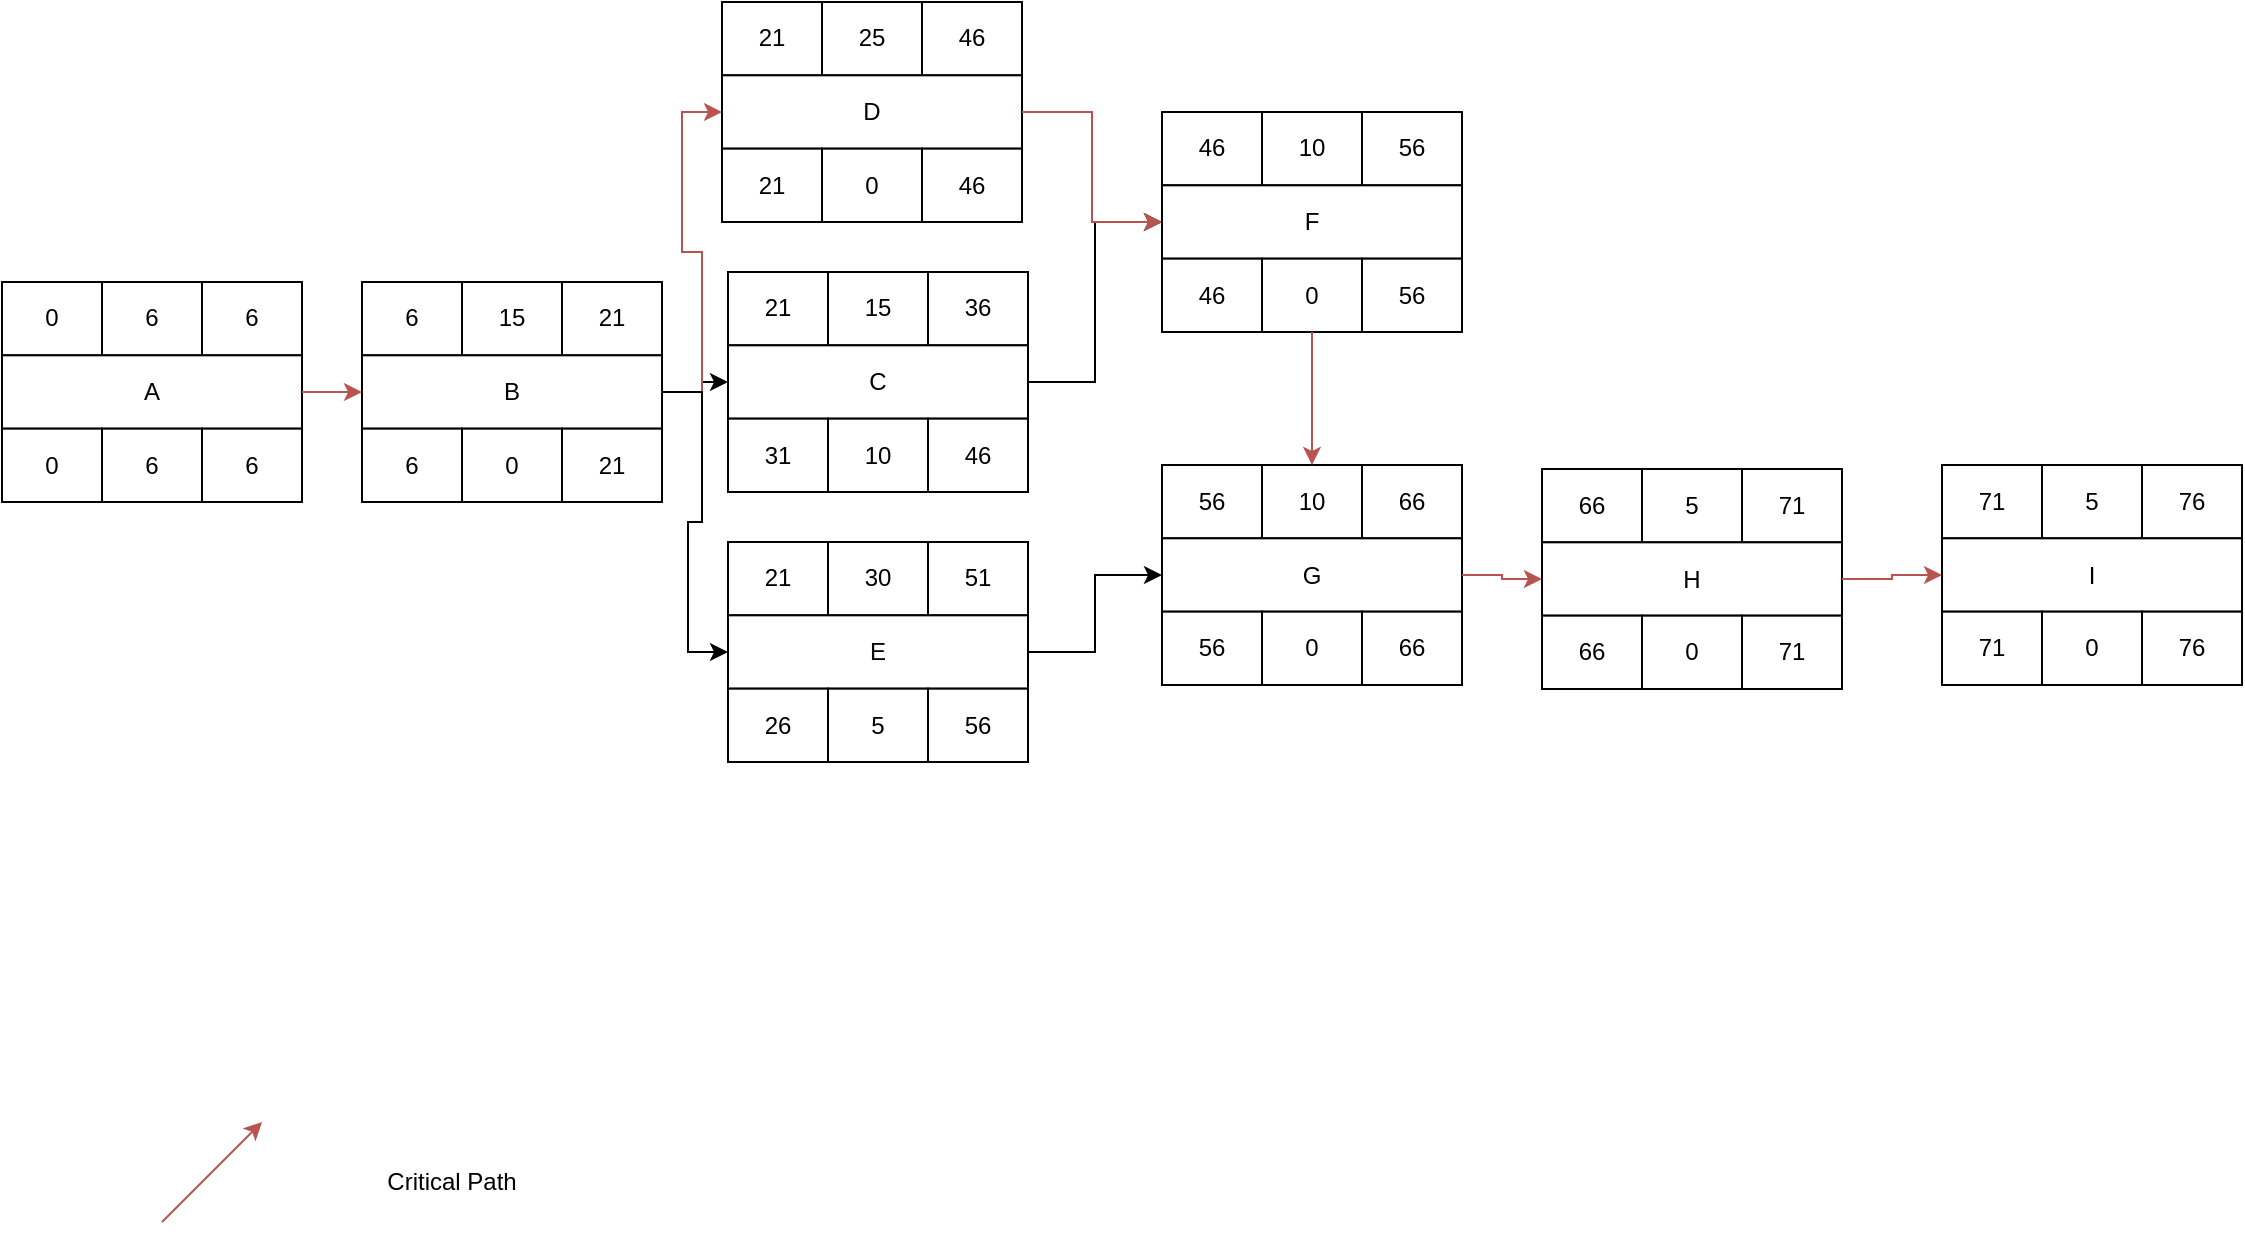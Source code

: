 <mxfile version="11.2.5" type="device" pages="1"><diagram id="1nxNf0fPPdbuqv-83VFs" name="Q4b"><mxGraphModel dx="1240" dy="1668" grid="1" gridSize="10" guides="1" tooltips="1" connect="1" arrows="1" fold="1" page="1" pageScale="1" pageWidth="1169" pageHeight="827" math="0" shadow="0"><root><mxCell id="0"/><mxCell id="1" parent="0"/><mxCell id="OPZce7YEyk549JB9o7dn-1" value="" style="group" vertex="1" connectable="0" parent="1"><mxGeometry x="20" y="230" width="150" height="110" as="geometry"/></mxCell><mxCell id="OPZce7YEyk549JB9o7dn-2" value="0" style="rounded=0;whiteSpace=wrap;html=1;" vertex="1" parent="OPZce7YEyk549JB9o7dn-1"><mxGeometry width="50" height="36.667" as="geometry"/></mxCell><mxCell id="OPZce7YEyk549JB9o7dn-3" value="6" style="rounded=0;whiteSpace=wrap;html=1;" vertex="1" parent="OPZce7YEyk549JB9o7dn-1"><mxGeometry x="50" width="50" height="36.667" as="geometry"/></mxCell><mxCell id="OPZce7YEyk549JB9o7dn-4" value="6" style="rounded=0;whiteSpace=wrap;html=1;" vertex="1" parent="OPZce7YEyk549JB9o7dn-1"><mxGeometry x="100" width="50" height="36.667" as="geometry"/></mxCell><mxCell id="OPZce7YEyk549JB9o7dn-5" value="A" style="rounded=0;whiteSpace=wrap;html=1;" vertex="1" parent="OPZce7YEyk549JB9o7dn-1"><mxGeometry y="36.667" width="150" height="36.667" as="geometry"/></mxCell><mxCell id="OPZce7YEyk549JB9o7dn-6" value="0" style="rounded=0;whiteSpace=wrap;html=1;" vertex="1" parent="OPZce7YEyk549JB9o7dn-1"><mxGeometry y="73.333" width="50" height="36.667" as="geometry"/></mxCell><mxCell id="OPZce7YEyk549JB9o7dn-7" value="6" style="rounded=0;whiteSpace=wrap;html=1;" vertex="1" parent="OPZce7YEyk549JB9o7dn-1"><mxGeometry x="50" y="73.333" width="50" height="36.667" as="geometry"/></mxCell><mxCell id="OPZce7YEyk549JB9o7dn-8" value="6" style="rounded=0;whiteSpace=wrap;html=1;" vertex="1" parent="OPZce7YEyk549JB9o7dn-1"><mxGeometry x="100" y="73.333" width="50" height="36.667" as="geometry"/></mxCell><mxCell id="OPZce7YEyk549JB9o7dn-9" value="" style="group" vertex="1" connectable="0" parent="1"><mxGeometry x="200" y="230" width="150" height="110" as="geometry"/></mxCell><mxCell id="OPZce7YEyk549JB9o7dn-10" value="6" style="rounded=0;whiteSpace=wrap;html=1;" vertex="1" parent="OPZce7YEyk549JB9o7dn-9"><mxGeometry width="50" height="36.667" as="geometry"/></mxCell><mxCell id="OPZce7YEyk549JB9o7dn-11" value="15" style="rounded=0;whiteSpace=wrap;html=1;" vertex="1" parent="OPZce7YEyk549JB9o7dn-9"><mxGeometry x="50" width="50" height="36.667" as="geometry"/></mxCell><mxCell id="OPZce7YEyk549JB9o7dn-12" value="21" style="rounded=0;whiteSpace=wrap;html=1;" vertex="1" parent="OPZce7YEyk549JB9o7dn-9"><mxGeometry x="100" width="50" height="36.667" as="geometry"/></mxCell><mxCell id="OPZce7YEyk549JB9o7dn-13" value="B" style="rounded=0;whiteSpace=wrap;html=1;" vertex="1" parent="OPZce7YEyk549JB9o7dn-9"><mxGeometry y="36.667" width="150" height="36.667" as="geometry"/></mxCell><mxCell id="OPZce7YEyk549JB9o7dn-14" value="6" style="rounded=0;whiteSpace=wrap;html=1;" vertex="1" parent="OPZce7YEyk549JB9o7dn-9"><mxGeometry y="73.333" width="50" height="36.667" as="geometry"/></mxCell><mxCell id="OPZce7YEyk549JB9o7dn-15" value="0" style="rounded=0;whiteSpace=wrap;html=1;" vertex="1" parent="OPZce7YEyk549JB9o7dn-9"><mxGeometry x="50" y="73.333" width="50" height="36.667" as="geometry"/></mxCell><mxCell id="OPZce7YEyk549JB9o7dn-16" value="21" style="rounded=0;whiteSpace=wrap;html=1;" vertex="1" parent="OPZce7YEyk549JB9o7dn-9"><mxGeometry x="100" y="73.333" width="50" height="36.667" as="geometry"/></mxCell><mxCell id="OPZce7YEyk549JB9o7dn-17" value="15" style="group" vertex="1" connectable="0" parent="1"><mxGeometry x="383" y="225" width="150" height="110" as="geometry"/></mxCell><mxCell id="OPZce7YEyk549JB9o7dn-18" value="21" style="rounded=0;whiteSpace=wrap;html=1;" vertex="1" parent="OPZce7YEyk549JB9o7dn-17"><mxGeometry width="50" height="36.667" as="geometry"/></mxCell><mxCell id="OPZce7YEyk549JB9o7dn-19" value="15" style="rounded=0;whiteSpace=wrap;html=1;" vertex="1" parent="OPZce7YEyk549JB9o7dn-17"><mxGeometry x="50" width="50" height="36.667" as="geometry"/></mxCell><mxCell id="OPZce7YEyk549JB9o7dn-20" value="36" style="rounded=0;whiteSpace=wrap;html=1;" vertex="1" parent="OPZce7YEyk549JB9o7dn-17"><mxGeometry x="100" width="50" height="36.667" as="geometry"/></mxCell><mxCell id="OPZce7YEyk549JB9o7dn-21" value="C" style="rounded=0;whiteSpace=wrap;html=1;" vertex="1" parent="OPZce7YEyk549JB9o7dn-17"><mxGeometry y="36.667" width="150" height="36.667" as="geometry"/></mxCell><mxCell id="OPZce7YEyk549JB9o7dn-22" value="31" style="rounded=0;whiteSpace=wrap;html=1;" vertex="1" parent="OPZce7YEyk549JB9o7dn-17"><mxGeometry y="73.333" width="50" height="36.667" as="geometry"/></mxCell><mxCell id="OPZce7YEyk549JB9o7dn-23" value="10" style="rounded=0;whiteSpace=wrap;html=1;" vertex="1" parent="OPZce7YEyk549JB9o7dn-17"><mxGeometry x="50" y="73.333" width="50" height="36.667" as="geometry"/></mxCell><mxCell id="OPZce7YEyk549JB9o7dn-24" value="46" style="rounded=0;whiteSpace=wrap;html=1;" vertex="1" parent="OPZce7YEyk549JB9o7dn-17"><mxGeometry x="100" y="73.333" width="50" height="36.667" as="geometry"/></mxCell><mxCell id="OPZce7YEyk549JB9o7dn-25" value="" style="group" vertex="1" connectable="0" parent="1"><mxGeometry x="380" y="90" width="150" height="110" as="geometry"/></mxCell><mxCell id="OPZce7YEyk549JB9o7dn-26" value="21" style="rounded=0;whiteSpace=wrap;html=1;" vertex="1" parent="OPZce7YEyk549JB9o7dn-25"><mxGeometry width="50" height="36.667" as="geometry"/></mxCell><mxCell id="OPZce7YEyk549JB9o7dn-27" value="25" style="rounded=0;whiteSpace=wrap;html=1;" vertex="1" parent="OPZce7YEyk549JB9o7dn-25"><mxGeometry x="50" width="50" height="36.667" as="geometry"/></mxCell><mxCell id="OPZce7YEyk549JB9o7dn-28" value="46" style="rounded=0;whiteSpace=wrap;html=1;" vertex="1" parent="OPZce7YEyk549JB9o7dn-25"><mxGeometry x="100" width="50" height="36.667" as="geometry"/></mxCell><mxCell id="OPZce7YEyk549JB9o7dn-29" value="D" style="rounded=0;whiteSpace=wrap;html=1;" vertex="1" parent="OPZce7YEyk549JB9o7dn-25"><mxGeometry y="36.667" width="150" height="36.667" as="geometry"/></mxCell><mxCell id="OPZce7YEyk549JB9o7dn-30" value="21" style="rounded=0;whiteSpace=wrap;html=1;" vertex="1" parent="OPZce7YEyk549JB9o7dn-25"><mxGeometry y="73.333" width="50" height="36.667" as="geometry"/></mxCell><mxCell id="OPZce7YEyk549JB9o7dn-31" value="0" style="rounded=0;whiteSpace=wrap;html=1;" vertex="1" parent="OPZce7YEyk549JB9o7dn-25"><mxGeometry x="50" y="73.333" width="50" height="36.667" as="geometry"/></mxCell><mxCell id="OPZce7YEyk549JB9o7dn-32" value="46" style="rounded=0;whiteSpace=wrap;html=1;" vertex="1" parent="OPZce7YEyk549JB9o7dn-25"><mxGeometry x="100" y="73.333" width="50" height="36.667" as="geometry"/></mxCell><mxCell id="OPZce7YEyk549JB9o7dn-33" value="" style="group" vertex="1" connectable="0" parent="1"><mxGeometry x="383" y="360" width="150" height="110" as="geometry"/></mxCell><mxCell id="OPZce7YEyk549JB9o7dn-34" value="21" style="rounded=0;whiteSpace=wrap;html=1;" vertex="1" parent="OPZce7YEyk549JB9o7dn-33"><mxGeometry width="50" height="36.667" as="geometry"/></mxCell><mxCell id="OPZce7YEyk549JB9o7dn-35" value="30" style="rounded=0;whiteSpace=wrap;html=1;" vertex="1" parent="OPZce7YEyk549JB9o7dn-33"><mxGeometry x="50" width="50" height="36.667" as="geometry"/></mxCell><mxCell id="OPZce7YEyk549JB9o7dn-36" value="51" style="rounded=0;whiteSpace=wrap;html=1;" vertex="1" parent="OPZce7YEyk549JB9o7dn-33"><mxGeometry x="100" width="50" height="36.667" as="geometry"/></mxCell><mxCell id="OPZce7YEyk549JB9o7dn-37" value="E" style="rounded=0;whiteSpace=wrap;html=1;" vertex="1" parent="OPZce7YEyk549JB9o7dn-33"><mxGeometry y="36.667" width="150" height="36.667" as="geometry"/></mxCell><mxCell id="OPZce7YEyk549JB9o7dn-38" value="26" style="rounded=0;whiteSpace=wrap;html=1;" vertex="1" parent="OPZce7YEyk549JB9o7dn-33"><mxGeometry y="73.333" width="50" height="36.667" as="geometry"/></mxCell><mxCell id="OPZce7YEyk549JB9o7dn-39" value="5" style="rounded=0;whiteSpace=wrap;html=1;" vertex="1" parent="OPZce7YEyk549JB9o7dn-33"><mxGeometry x="50" y="73.333" width="50" height="36.667" as="geometry"/></mxCell><mxCell id="OPZce7YEyk549JB9o7dn-40" value="56" style="rounded=0;whiteSpace=wrap;html=1;" vertex="1" parent="OPZce7YEyk549JB9o7dn-33"><mxGeometry x="100" y="73.333" width="50" height="36.667" as="geometry"/></mxCell><mxCell id="OPZce7YEyk549JB9o7dn-41" value="10" style="group" vertex="1" connectable="0" parent="1"><mxGeometry x="600" y="145" width="150" height="110" as="geometry"/></mxCell><mxCell id="OPZce7YEyk549JB9o7dn-42" value="46" style="rounded=0;whiteSpace=wrap;html=1;" vertex="1" parent="OPZce7YEyk549JB9o7dn-41"><mxGeometry width="50" height="36.667" as="geometry"/></mxCell><mxCell id="OPZce7YEyk549JB9o7dn-43" value="10" style="rounded=0;whiteSpace=wrap;html=1;" vertex="1" parent="OPZce7YEyk549JB9o7dn-41"><mxGeometry x="50" width="50" height="36.667" as="geometry"/></mxCell><mxCell id="OPZce7YEyk549JB9o7dn-44" value="56" style="rounded=0;whiteSpace=wrap;html=1;" vertex="1" parent="OPZce7YEyk549JB9o7dn-41"><mxGeometry x="100" width="50" height="36.667" as="geometry"/></mxCell><mxCell id="OPZce7YEyk549JB9o7dn-45" value="F" style="rounded=0;whiteSpace=wrap;html=1;" vertex="1" parent="OPZce7YEyk549JB9o7dn-41"><mxGeometry y="36.667" width="150" height="36.667" as="geometry"/></mxCell><mxCell id="OPZce7YEyk549JB9o7dn-46" value="46" style="rounded=0;whiteSpace=wrap;html=1;" vertex="1" parent="OPZce7YEyk549JB9o7dn-41"><mxGeometry y="73.333" width="50" height="36.667" as="geometry"/></mxCell><mxCell id="OPZce7YEyk549JB9o7dn-47" value="0" style="rounded=0;whiteSpace=wrap;html=1;" vertex="1" parent="OPZce7YEyk549JB9o7dn-41"><mxGeometry x="50" y="73.333" width="50" height="36.667" as="geometry"/></mxCell><mxCell id="OPZce7YEyk549JB9o7dn-48" value="56" style="rounded=0;whiteSpace=wrap;html=1;" vertex="1" parent="OPZce7YEyk549JB9o7dn-41"><mxGeometry x="100" y="73.333" width="50" height="36.667" as="geometry"/></mxCell><mxCell id="OPZce7YEyk549JB9o7dn-50" value="" style="group" vertex="1" connectable="0" parent="1"><mxGeometry x="600" y="321.5" width="150" height="110" as="geometry"/></mxCell><mxCell id="OPZce7YEyk549JB9o7dn-51" value="56" style="rounded=0;whiteSpace=wrap;html=1;" vertex="1" parent="OPZce7YEyk549JB9o7dn-50"><mxGeometry width="50" height="36.667" as="geometry"/></mxCell><mxCell id="OPZce7YEyk549JB9o7dn-52" value="10" style="rounded=0;whiteSpace=wrap;html=1;" vertex="1" parent="OPZce7YEyk549JB9o7dn-50"><mxGeometry x="50" width="50" height="36.667" as="geometry"/></mxCell><mxCell id="OPZce7YEyk549JB9o7dn-53" value="66" style="rounded=0;whiteSpace=wrap;html=1;" vertex="1" parent="OPZce7YEyk549JB9o7dn-50"><mxGeometry x="100" width="50" height="36.667" as="geometry"/></mxCell><mxCell id="OPZce7YEyk549JB9o7dn-54" value="G" style="rounded=0;whiteSpace=wrap;html=1;" vertex="1" parent="OPZce7YEyk549JB9o7dn-50"><mxGeometry y="36.667" width="150" height="36.667" as="geometry"/></mxCell><mxCell id="OPZce7YEyk549JB9o7dn-55" value="56" style="rounded=0;whiteSpace=wrap;html=1;" vertex="1" parent="OPZce7YEyk549JB9o7dn-50"><mxGeometry y="73.333" width="50" height="36.667" as="geometry"/></mxCell><mxCell id="OPZce7YEyk549JB9o7dn-56" value="0" style="rounded=0;whiteSpace=wrap;html=1;" vertex="1" parent="OPZce7YEyk549JB9o7dn-50"><mxGeometry x="50" y="73.333" width="50" height="36.667" as="geometry"/></mxCell><mxCell id="OPZce7YEyk549JB9o7dn-57" value="66" style="rounded=0;whiteSpace=wrap;html=1;" vertex="1" parent="OPZce7YEyk549JB9o7dn-50"><mxGeometry x="100" y="73.333" width="50" height="36.667" as="geometry"/></mxCell><mxCell id="OPZce7YEyk549JB9o7dn-60" value="" style="group" vertex="1" connectable="0" parent="1"><mxGeometry x="790" y="323.5" width="150" height="110" as="geometry"/></mxCell><mxCell id="OPZce7YEyk549JB9o7dn-61" value="66" style="rounded=0;whiteSpace=wrap;html=1;" vertex="1" parent="OPZce7YEyk549JB9o7dn-60"><mxGeometry width="50" height="36.667" as="geometry"/></mxCell><mxCell id="OPZce7YEyk549JB9o7dn-62" value="5" style="rounded=0;whiteSpace=wrap;html=1;" vertex="1" parent="OPZce7YEyk549JB9o7dn-60"><mxGeometry x="50" width="50" height="36.667" as="geometry"/></mxCell><mxCell id="OPZce7YEyk549JB9o7dn-63" value="71" style="rounded=0;whiteSpace=wrap;html=1;" vertex="1" parent="OPZce7YEyk549JB9o7dn-60"><mxGeometry x="100" width="50" height="36.667" as="geometry"/></mxCell><mxCell id="OPZce7YEyk549JB9o7dn-64" value="H" style="rounded=0;whiteSpace=wrap;html=1;" vertex="1" parent="OPZce7YEyk549JB9o7dn-60"><mxGeometry y="36.667" width="150" height="36.667" as="geometry"/></mxCell><mxCell id="OPZce7YEyk549JB9o7dn-65" value="66" style="rounded=0;whiteSpace=wrap;html=1;" vertex="1" parent="OPZce7YEyk549JB9o7dn-60"><mxGeometry y="73.333" width="50" height="36.667" as="geometry"/></mxCell><mxCell id="OPZce7YEyk549JB9o7dn-66" value="0" style="rounded=0;whiteSpace=wrap;html=1;" vertex="1" parent="OPZce7YEyk549JB9o7dn-60"><mxGeometry x="50" y="73.333" width="50" height="36.667" as="geometry"/></mxCell><mxCell id="OPZce7YEyk549JB9o7dn-67" value="71" style="rounded=0;whiteSpace=wrap;html=1;" vertex="1" parent="OPZce7YEyk549JB9o7dn-60"><mxGeometry x="100" y="73.333" width="50" height="36.667" as="geometry"/></mxCell><mxCell id="OPZce7YEyk549JB9o7dn-68" value="" style="group" vertex="1" connectable="0" parent="1"><mxGeometry x="990" y="321.5" width="150" height="110" as="geometry"/></mxCell><mxCell id="OPZce7YEyk549JB9o7dn-69" value="71" style="rounded=0;whiteSpace=wrap;html=1;" vertex="1" parent="OPZce7YEyk549JB9o7dn-68"><mxGeometry width="50" height="36.667" as="geometry"/></mxCell><mxCell id="OPZce7YEyk549JB9o7dn-70" value="5" style="rounded=0;whiteSpace=wrap;html=1;" vertex="1" parent="OPZce7YEyk549JB9o7dn-68"><mxGeometry x="50" width="50" height="36.667" as="geometry"/></mxCell><mxCell id="OPZce7YEyk549JB9o7dn-71" value="76" style="rounded=0;whiteSpace=wrap;html=1;" vertex="1" parent="OPZce7YEyk549JB9o7dn-68"><mxGeometry x="100" width="50" height="36.667" as="geometry"/></mxCell><mxCell id="OPZce7YEyk549JB9o7dn-72" value="I" style="rounded=0;whiteSpace=wrap;html=1;" vertex="1" parent="OPZce7YEyk549JB9o7dn-68"><mxGeometry y="36.667" width="150" height="36.667" as="geometry"/></mxCell><mxCell id="OPZce7YEyk549JB9o7dn-73" value="71" style="rounded=0;whiteSpace=wrap;html=1;" vertex="1" parent="OPZce7YEyk549JB9o7dn-68"><mxGeometry y="73.333" width="50" height="36.667" as="geometry"/></mxCell><mxCell id="OPZce7YEyk549JB9o7dn-74" value="0" style="rounded=0;whiteSpace=wrap;html=1;" vertex="1" parent="OPZce7YEyk549JB9o7dn-68"><mxGeometry x="50" y="73.333" width="50" height="36.667" as="geometry"/></mxCell><mxCell id="OPZce7YEyk549JB9o7dn-75" value="76" style="rounded=0;whiteSpace=wrap;html=1;" vertex="1" parent="OPZce7YEyk549JB9o7dn-68"><mxGeometry x="100" y="73.333" width="50" height="36.667" as="geometry"/></mxCell><mxCell id="OPZce7YEyk549JB9o7dn-76" style="edgeStyle=orthogonalEdgeStyle;rounded=0;orthogonalLoop=1;jettySize=auto;html=1;fillColor=#f8cecc;strokeColor=#b85450;" edge="1" parent="1" source="OPZce7YEyk549JB9o7dn-5" target="OPZce7YEyk549JB9o7dn-13"><mxGeometry relative="1" as="geometry"/></mxCell><mxCell id="OPZce7YEyk549JB9o7dn-77" style="edgeStyle=orthogonalEdgeStyle;rounded=0;orthogonalLoop=1;jettySize=auto;html=1;entryX=0;entryY=0.5;entryDx=0;entryDy=0;" edge="1" parent="1" source="OPZce7YEyk549JB9o7dn-13" target="OPZce7YEyk549JB9o7dn-21"><mxGeometry relative="1" as="geometry"/></mxCell><mxCell id="OPZce7YEyk549JB9o7dn-78" style="edgeStyle=orthogonalEdgeStyle;rounded=0;orthogonalLoop=1;jettySize=auto;html=1;entryX=0;entryY=0.5;entryDx=0;entryDy=0;fillColor=#f8cecc;strokeColor=#b85450;" edge="1" parent="1" source="OPZce7YEyk549JB9o7dn-13" target="OPZce7YEyk549JB9o7dn-29"><mxGeometry relative="1" as="geometry"/></mxCell><mxCell id="OPZce7YEyk549JB9o7dn-79" style="edgeStyle=orthogonalEdgeStyle;rounded=0;orthogonalLoop=1;jettySize=auto;html=1;entryX=0;entryY=0.5;entryDx=0;entryDy=0;" edge="1" parent="1" source="OPZce7YEyk549JB9o7dn-13" target="OPZce7YEyk549JB9o7dn-37"><mxGeometry relative="1" as="geometry"/></mxCell><mxCell id="OPZce7YEyk549JB9o7dn-80" style="edgeStyle=orthogonalEdgeStyle;rounded=0;orthogonalLoop=1;jettySize=auto;html=1;entryX=0;entryY=0.5;entryDx=0;entryDy=0;" edge="1" parent="1" source="OPZce7YEyk549JB9o7dn-21" target="OPZce7YEyk549JB9o7dn-45"><mxGeometry relative="1" as="geometry"/></mxCell><mxCell id="OPZce7YEyk549JB9o7dn-82" style="edgeStyle=orthogonalEdgeStyle;rounded=0;orthogonalLoop=1;jettySize=auto;html=1;entryX=0;entryY=0.5;entryDx=0;entryDy=0;fillColor=#f8cecc;strokeColor=#b85450;" edge="1" parent="1" source="OPZce7YEyk549JB9o7dn-29" target="OPZce7YEyk549JB9o7dn-45"><mxGeometry relative="1" as="geometry"/></mxCell><mxCell id="OPZce7YEyk549JB9o7dn-83" style="edgeStyle=orthogonalEdgeStyle;rounded=0;orthogonalLoop=1;jettySize=auto;html=1;entryX=0;entryY=0.5;entryDx=0;entryDy=0;" edge="1" parent="1" source="OPZce7YEyk549JB9o7dn-37" target="OPZce7YEyk549JB9o7dn-54"><mxGeometry relative="1" as="geometry"/></mxCell><mxCell id="OPZce7YEyk549JB9o7dn-84" style="edgeStyle=orthogonalEdgeStyle;rounded=0;orthogonalLoop=1;jettySize=auto;html=1;fillColor=#f8cecc;strokeColor=#b85450;" edge="1" parent="1" source="OPZce7YEyk549JB9o7dn-47" target="OPZce7YEyk549JB9o7dn-52"><mxGeometry relative="1" as="geometry"/></mxCell><mxCell id="OPZce7YEyk549JB9o7dn-85" style="edgeStyle=orthogonalEdgeStyle;rounded=0;orthogonalLoop=1;jettySize=auto;html=1;entryX=0;entryY=0.5;entryDx=0;entryDy=0;fillColor=#f8cecc;strokeColor=#b85450;" edge="1" parent="1" source="OPZce7YEyk549JB9o7dn-54" target="OPZce7YEyk549JB9o7dn-64"><mxGeometry relative="1" as="geometry"/></mxCell><mxCell id="OPZce7YEyk549JB9o7dn-86" style="edgeStyle=orthogonalEdgeStyle;rounded=0;orthogonalLoop=1;jettySize=auto;html=1;fillColor=#f8cecc;strokeColor=#b85450;" edge="1" parent="1" source="OPZce7YEyk549JB9o7dn-64" target="OPZce7YEyk549JB9o7dn-72"><mxGeometry relative="1" as="geometry"/></mxCell><mxCell id="OPZce7YEyk549JB9o7dn-87" value="" style="endArrow=classic;html=1;fillColor=#f8cecc;strokeColor=#b85450;" edge="1" parent="1"><mxGeometry width="50" height="50" relative="1" as="geometry"><mxPoint x="100" y="700" as="sourcePoint"/><mxPoint x="150" y="650" as="targetPoint"/></mxGeometry></mxCell><mxCell id="OPZce7YEyk549JB9o7dn-88" value="Critical Path" style="text;html=1;strokeColor=none;fillColor=none;align=center;verticalAlign=middle;whiteSpace=wrap;rounded=0;" vertex="1" parent="1"><mxGeometry x="200" y="670" width="90" height="20" as="geometry"/></mxCell></root></mxGraphModel></diagram></mxfile>